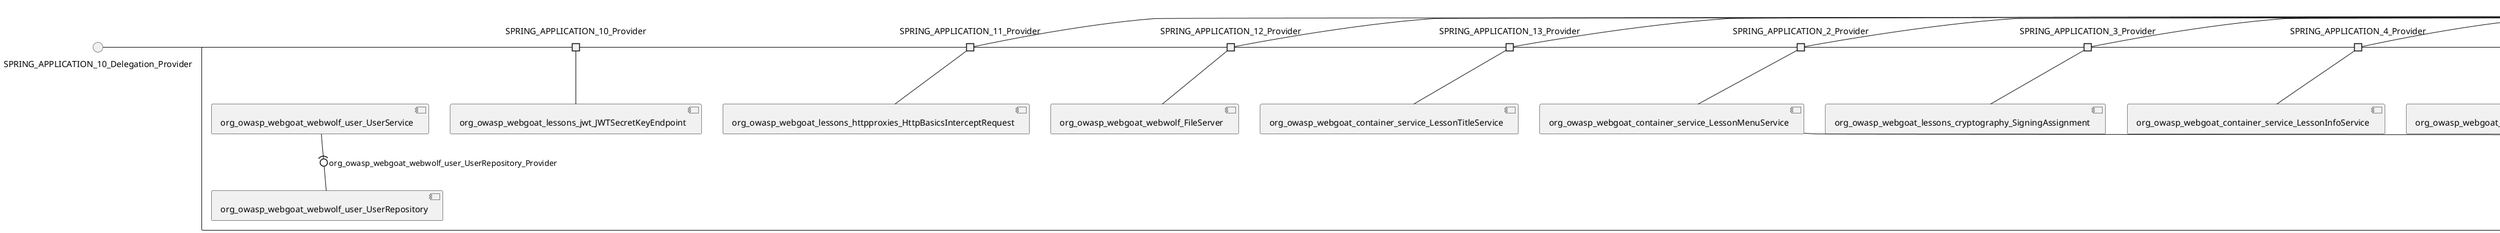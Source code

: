 @startuml
skinparam fixCircleLabelOverlapping true
skinparam componentStyle uml2
() SPRING_APPLICATION_10_Delegation_Provider
() SPRING_APPLICATION_11_Delegation_Provider
() SPRING_APPLICATION_12_Delegation_Provider
() SPRING_APPLICATION_13_Delegation_Provider
() SPRING_APPLICATION_2_Delegation_Provider
() SPRING_APPLICATION_3_Delegation_Provider
() SPRING_APPLICATION_4_Delegation_Provider
() SPRING_APPLICATION_5_Delegation_Provider
() SPRING_APPLICATION_6_Delegation_Provider
() SPRING_APPLICATION_7_Delegation_Provider
() SPRING_APPLICATION_8_Delegation_Provider
() SPRING_APPLICATION_9_Delegation_Provider
() SPRING_APPLICATION_BypassRestrictions_FieldRestrictions_POST_Delegation_Provider
() SPRING_APPLICATION_BypassRestrictions_frontendValidation_POST_Delegation_Provider
() SPRING_APPLICATION_ChromeDevTools_dummy_POST_Delegation_Provider
() SPRING_APPLICATION_CrossSiteScriptingStored_stored_xss_follow_up_POST_Delegation_Provider
() SPRING_APPLICATION_CrossSiteScripting_attack1_POST_Delegation_Provider
() SPRING_APPLICATION_CrossSiteScripting_attack3_POST_Delegation_Provider
() SPRING_APPLICATION_CrossSiteScripting_attack4_POST_Delegation_Provider
() SPRING_APPLICATION_CrossSiteScripting_attack5a_GET_Delegation_Provider
() SPRING_APPLICATION_CrossSiteScripting_attack6a_POST_Delegation_Provider
() SPRING_APPLICATION_CrossSiteScripting_dom_follow_up_POST_Delegation_Provider
() SPRING_APPLICATION_CrossSiteScripting_phone_home_xss_POST_Delegation_Provider
() SPRING_APPLICATION_CrossSiteScripting_quiz_GET_POST_Delegation_Provider
() SPRING_APPLICATION_Delegation_Provider
() SPRING_APPLICATION_GET_10_Delegation_Provider
() SPRING_APPLICATION_GET_11_Delegation_Provider
() SPRING_APPLICATION_GET_2_Delegation_Provider
() SPRING_APPLICATION_GET_3_Delegation_Provider
() SPRING_APPLICATION_GET_4_Delegation_Provider
() SPRING_APPLICATION_GET_5_Delegation_Provider
() SPRING_APPLICATION_GET_6_Delegation_Provider
() SPRING_APPLICATION_GET_7_Delegation_Provider
() SPRING_APPLICATION_GET_8_Delegation_Provider
() SPRING_APPLICATION_GET_9_Delegation_Provider
() SPRING_APPLICATION_GET_Delegation_Provider
() SPRING_APPLICATION_HtmlTampering_task_POST_Delegation_Provider
() SPRING_APPLICATION_HttpBasics_attack1_POST_Delegation_Provider
() SPRING_APPLICATION_HttpBasics_attack2_POST_Delegation_Provider
() SPRING_APPLICATION_IDOR_diff_attributes_POST_Delegation_Provider
() SPRING_APPLICATION_IDOR_login_POST_Delegation_Provider
() SPRING_APPLICATION_IDOR_profile_alt_path_POST_Delegation_Provider
() SPRING_APPLICATION_InsecureDeserialization_task_POST_Delegation_Provider
() SPRING_APPLICATION_InsecureLogin_POST_Delegation_Provider
() SPRING_APPLICATION_JWT_decode_POST_Delegation_Provider
() SPRING_APPLICATION_JWT_jku_POST_Delegation_Provider
() SPRING_APPLICATION_JWT_kid_POST_Delegation_Provider
() SPRING_APPLICATION_JWT_quiz_GET_POST_Delegation_Provider
() SPRING_APPLICATION_JWT_refresh_POST_Delegation_Provider
() SPRING_APPLICATION_JWT_votings_GET_POST_Delegation_Provider
() SPRING_APPLICATION_LogSpoofing_log_bleeding_POST_Delegation_Provider
() SPRING_APPLICATION_LogSpoofing_log_spoofing_POST_Delegation_Provider
() SPRING_APPLICATION_POST_10_Delegation_Provider
() SPRING_APPLICATION_POST_11_Delegation_Provider
() SPRING_APPLICATION_POST_12_Delegation_Provider
() SPRING_APPLICATION_POST_13_Delegation_Provider
() SPRING_APPLICATION_POST_14_Delegation_Provider
() SPRING_APPLICATION_POST_15_Delegation_Provider
() SPRING_APPLICATION_POST_16_Delegation_Provider
() SPRING_APPLICATION_POST_17_Delegation_Provider
() SPRING_APPLICATION_POST_18_Delegation_Provider
() SPRING_APPLICATION_POST_2_Delegation_Provider
() SPRING_APPLICATION_POST_3_Delegation_Provider
() SPRING_APPLICATION_POST_4_Delegation_Provider
() SPRING_APPLICATION_POST_5_Delegation_Provider
() SPRING_APPLICATION_POST_6_Delegation_Provider
() SPRING_APPLICATION_POST_7_Delegation_Provider
() SPRING_APPLICATION_POST_8_Delegation_Provider
() SPRING_APPLICATION_POST_9_Delegation_Provider
() SPRING_APPLICATION_POST_Delegation_Provider
() SPRING_APPLICATION_PUT_Delegation_Provider
() SPRING_APPLICATION_PasswordReset_ForgotPassword_create_password_reset_link_POST_Delegation_Provider
() SPRING_APPLICATION_PasswordReset_SecurityQuestions_POST_Delegation_Provider
() SPRING_APPLICATION_PasswordReset_reset_POST_Delegation_Provider
() SPRING_APPLICATION_PathTraversal_profile_picture_GET_Delegation_Provider
() SPRING_APPLICATION_PathTraversal_profile_picture_fix_GET_Delegation_Provider
() SPRING_APPLICATION_PathTraversal_profile_upload_POST_Delegation_Provider
() SPRING_APPLICATION_PathTraversal_profile_upload_fix_POST_Delegation_Provider
() SPRING_APPLICATION_PathTraversal_profile_upload_remove_user_input_POST_Delegation_Provider
() SPRING_APPLICATION_PathTraversal_random_POST_Delegation_Provider
() SPRING_APPLICATION_PathTraversal_random_picture_GET_Delegation_Provider
() SPRING_APPLICATION_PathTraversal_zip_slip_GET_POST_Delegation_Provider
() SPRING_APPLICATION_SSRF_task1_POST_Delegation_Provider
() SPRING_APPLICATION_SSRF_task2_POST_Delegation_Provider
() SPRING_APPLICATION_SecurePasswords_assignment_POST_Delegation_Provider
() SPRING_APPLICATION_SqlInjectionAdvanced_attack6a_POST_Delegation_Provider
() SPRING_APPLICATION_SqlInjectionAdvanced_attack6b_POST_Delegation_Provider
() SPRING_APPLICATION_SqlInjectionAdvanced_challenge_Login_POST_Delegation_Provider
() SPRING_APPLICATION_SqlInjectionAdvanced_challenge_PUT_Delegation_Provider
() SPRING_APPLICATION_SqlInjectionAdvanced_quiz_GET_POST_Delegation_Provider
() SPRING_APPLICATION_SqlInjectionMitigations_attack10a_POST_Delegation_Provider
() SPRING_APPLICATION_SqlInjectionMitigations_attack10b_POST_Delegation_Provider
() SPRING_APPLICATION_SqlInjectionMitigations_attack12a_POST_Delegation_Provider
() SPRING_APPLICATION_SqlInjectionMitigations_servers_GET_Delegation_Provider
() SPRING_APPLICATION_SqlInjection_assignment5a_POST_Delegation_Provider
() SPRING_APPLICATION_SqlInjection_assignment5b_POST_Delegation_Provider
() SPRING_APPLICATION_SqlInjection_attack10_POST_Delegation_Provider
() SPRING_APPLICATION_SqlInjection_attack2_POST_Delegation_Provider
() SPRING_APPLICATION_SqlInjection_attack3_POST_Delegation_Provider
() SPRING_APPLICATION_SqlInjection_attack4_POST_Delegation_Provider
() SPRING_APPLICATION_SqlInjection_attack5_POST_Delegation_Provider
() SPRING_APPLICATION_SqlInjection_attack8_POST_Delegation_Provider
() SPRING_APPLICATION_SqlInjection_attack9_POST_Delegation_Provider
() SPRING_APPLICATION_SqlOnlyInputValidationOnKeywords_attack_POST_Delegation_Provider
() SPRING_APPLICATION_SqlOnlyInputValidation_attack_POST_Delegation_Provider
() SPRING_APPLICATION_VulnerableComponents_attack1_POST_Delegation_Provider
() SPRING_APPLICATION_WebWolf_GET_Delegation_Provider
() SPRING_APPLICATION_WebWolf_landing_POST_Delegation_Provider
() SPRING_APPLICATION_WebWolf_mail_POST_Delegation_Provider
() SPRING_APPLICATION_challenge_1_POST_Delegation_Provider
() SPRING_APPLICATION_challenge_5_POST_Delegation_Provider
() SPRING_APPLICATION_challenge_7_POST_Delegation_Provider
() SPRING_APPLICATION_challenge_8_GET_Delegation_Provider
() SPRING_APPLICATION_challenge_logo_Delegation_Provider
() SPRING_APPLICATION_cia_quiz_GET_POST_Delegation_Provider
() SPRING_APPLICATION_clientSideFiltering_attack1_POST_Delegation_Provider
() SPRING_APPLICATION_clientSideFiltering_challenge_store_coupons_GET_Delegation_Provider
() SPRING_APPLICATION_clientSideFiltering_getItForFree_POST_Delegation_Provider
() SPRING_APPLICATION_clientSideFiltering_salaries_GET_Delegation_Provider
() SPRING_APPLICATION_crypto_encoding_xor_POST_Delegation_Provider
() SPRING_APPLICATION_crypto_secure_defaults_POST_Delegation_Provider
() SPRING_APPLICATION_jwt_GET_Delegation_Provider
() SPRING_APPLICATION_landing_Delegation_Provider
() SPRING_APPLICATION_lesson_template_GET_POST_Delegation_Provider
() SPRING_APPLICATION_login_oauth_mvc_GET_Delegation_Provider
() SPRING_APPLICATION_mail_DELETE_GET_POST_Delegation_Provider
() SPRING_APPLICATION_register_mvc_POST_Delegation_Provider
() SPRING_APPLICATION_registration_GET_Delegation_Provider
() SPRING_APPLICATION_requests_GET_Delegation_Provider
() SPRING_APPLICATION_scoreboard_data_GET_Delegation_Provider
() SPRING_APPLICATION_server_directory_GET_Delegation_Provider
() SPRING_APPLICATION_service_lessonoverview_mvc_Delegation_Provider
() SPRING_APPLICATION_xxe_comments_GET_Delegation_Provider
rectangle System {
[org_owasp_webgoat_container_HammerHead] [[webgoat-webgoat.repository#_oYPrEtteEe6f5vvgK_Ig3Q]]
[org_owasp_webgoat_container_WebWolfRedirect] [[webgoat-webgoat.repository#_oYPrEtteEe6f5vvgK_Ig3Q]]
[org_owasp_webgoat_container_controller_StartLesson] [[webgoat-webgoat.repository#_oYPrEtteEe6f5vvgK_Ig3Q]]
[org_owasp_webgoat_container_controller_Welcome] [[webgoat-webgoat.repository#_oYPrEtteEe6f5vvgK_Ig3Q]]
[org_owasp_webgoat_container_i18n_PluginMessages_Provider] [[webgoat-webgoat.repository#_oYPrEtteEe6f5vvgK_Ig3Q]]
[org_owasp_webgoat_container_service_EnvironmentService] [[webgoat-webgoat.repository#_oYPrEtteEe6f5vvgK_Ig3Q]]
[org_owasp_webgoat_container_service_HintService] [[webgoat-webgoat.repository#_oYPrEtteEe6f5vvgK_Ig3Q]]
[org_owasp_webgoat_container_service_LabelDebugService] [[webgoat-webgoat.repository#_oYPrEtteEe6f5vvgK_Ig3Q]]
[org_owasp_webgoat_container_service_LabelService] [[webgoat-webgoat.repository#_oYPrEtteEe6f5vvgK_Ig3Q]]
[org_owasp_webgoat_container_service_LessonInfoService] [[webgoat-webgoat.repository#_oYPrEtteEe6f5vvgK_Ig3Q]]
[org_owasp_webgoat_container_service_LessonMenuService] [[webgoat-webgoat.repository#_oYPrEtteEe6f5vvgK_Ig3Q]]
[org_owasp_webgoat_container_service_LessonProgressService] [[webgoat-webgoat.repository#_oYPrEtteEe6f5vvgK_Ig3Q]]
[org_owasp_webgoat_container_service_LessonTitleService] [[webgoat-webgoat.repository#_oYPrEtteEe6f5vvgK_Ig3Q]]
[org_owasp_webgoat_container_service_ReportCardService] [[webgoat-webgoat.repository#_oYPrEtteEe6f5vvgK_Ig3Q]]
[org_owasp_webgoat_container_service_RestartLessonService] [[webgoat-webgoat.repository#_oYPrEtteEe6f5vvgK_Ig3Q]]
[org_owasp_webgoat_container_service_SessionService] [[webgoat-webgoat.repository#_oYPrEtteEe6f5vvgK_Ig3Q]]
[org_owasp_webgoat_container_session_UserSessionData_Provider] [[webgoat-webgoat.repository#_oYPrEtteEe6f5vvgK_Ig3Q]]
[org_owasp_webgoat_container_session_WebSession_Provider] [[webgoat-webgoat.repository#_oYPrEtteEe6f5vvgK_Ig3Q]]
[org_owasp_webgoat_container_users_RegistrationController] [[webgoat-webgoat.repository#_oYPrEtteEe6f5vvgK_Ig3Q]]
[org_owasp_webgoat_container_users_Scoreboard] [[webgoat-webgoat.repository#_oYPrEtteEe6f5vvgK_Ig3Q]]
[org_owasp_webgoat_container_users_UserRepository] [[webgoat-webgoat.repository#_oYPrEtteEe6f5vvgK_Ig3Q]]
[org_owasp_webgoat_container_users_UserService] [[webgoat-webgoat.repository#_oYPrEtteEe6f5vvgK_Ig3Q]]
[org_owasp_webgoat_container_users_UserTrackerRepository] [[webgoat-webgoat.repository#_oYPrEtteEe6f5vvgK_Ig3Q]]
[org_owasp_webgoat_lessons_authbypass_VerifyAccount] [[webgoat-webgoat.repository#_oYPrEtteEe6f5vvgK_Ig3Q]]
[org_owasp_webgoat_lessons_bypassrestrictions_BypassRestrictionsFieldRestrictions] [[webgoat-webgoat.repository#_oYPrEtteEe6f5vvgK_Ig3Q]]
[org_owasp_webgoat_lessons_bypassrestrictions_BypassRestrictionsFrontendValidation] [[webgoat-webgoat.repository#_oYPrEtteEe6f5vvgK_Ig3Q]]
[org_owasp_webgoat_lessons_challenges_FlagController] [[webgoat-webgoat.repository#_oYPrEtteEe6f5vvgK_Ig3Q]]
[org_owasp_webgoat_lessons_challenges_challenge1_Assignment1] [[webgoat-webgoat.repository#_oYPrEtteEe6f5vvgK_Ig3Q]]
[org_owasp_webgoat_lessons_challenges_challenge1_ImageServlet] [[webgoat-webgoat.repository#_oYPrEtteEe6f5vvgK_Ig3Q]]
[org_owasp_webgoat_lessons_challenges_challenge5_Assignment5] [[webgoat-webgoat.repository#_oYPrEtteEe6f5vvgK_Ig3Q]]
[org_owasp_webgoat_lessons_challenges_challenge7_Assignment7] [[webgoat-webgoat.repository#_oYPrEtteEe6f5vvgK_Ig3Q]]
[org_owasp_webgoat_lessons_challenges_challenge8_Assignment8] [[webgoat-webgoat.repository#_oYPrEtteEe6f5vvgK_Ig3Q]]
[org_owasp_webgoat_lessons_chromedevtools_NetworkDummy] [[webgoat-webgoat.repository#_oYPrEtteEe6f5vvgK_Ig3Q]]
[org_owasp_webgoat_lessons_chromedevtools_NetworkLesson] [[webgoat-webgoat.repository#_oYPrEtteEe6f5vvgK_Ig3Q]]
[org_owasp_webgoat_lessons_cia_CIAQuiz] [[webgoat-webgoat.repository#_oYPrEtteEe6f5vvgK_Ig3Q]]
[org_owasp_webgoat_lessons_clientsidefiltering_ClientSideFilteringAssignment] [[webgoat-webgoat.repository#_oYPrEtteEe6f5vvgK_Ig3Q]]
[org_owasp_webgoat_lessons_clientsidefiltering_ClientSideFilteringFreeAssignment] [[webgoat-webgoat.repository#_oYPrEtteEe6f5vvgK_Ig3Q]]
[org_owasp_webgoat_lessons_clientsidefiltering_Salaries] [[webgoat-webgoat.repository#_oYPrEtteEe6f5vvgK_Ig3Q]]
[org_owasp_webgoat_lessons_clientsidefiltering_ShopEndpoint] [[webgoat-webgoat.repository#_oYPrEtteEe6f5vvgK_Ig3Q]]
[org_owasp_webgoat_lessons_cryptography_EncodingAssignment] [[webgoat-webgoat.repository#_oYPrEtteEe6f5vvgK_Ig3Q]]
[org_owasp_webgoat_lessons_cryptography_HashingAssignment] [[webgoat-webgoat.repository#_oYPrEtteEe6f5vvgK_Ig3Q]]
[org_owasp_webgoat_lessons_cryptography_SecureDefaultsAssignment] [[webgoat-webgoat.repository#_oYPrEtteEe6f5vvgK_Ig3Q]]
[org_owasp_webgoat_lessons_cryptography_SigningAssignment] [[webgoat-webgoat.repository#_oYPrEtteEe6f5vvgK_Ig3Q]]
[org_owasp_webgoat_lessons_cryptography_XOREncodingAssignment] [[webgoat-webgoat.repository#_oYPrEtteEe6f5vvgK_Ig3Q]]
[org_owasp_webgoat_lessons_csrf_CSRFConfirmFlag1] [[webgoat-webgoat.repository#_oYPrEtteEe6f5vvgK_Ig3Q]]
[org_owasp_webgoat_lessons_csrf_CSRFFeedback] [[webgoat-webgoat.repository#_oYPrEtteEe6f5vvgK_Ig3Q]]
[org_owasp_webgoat_lessons_csrf_CSRFGetFlag] [[webgoat-webgoat.repository#_oYPrEtteEe6f5vvgK_Ig3Q]]
[org_owasp_webgoat_lessons_csrf_CSRFLogin] [[webgoat-webgoat.repository#_oYPrEtteEe6f5vvgK_Ig3Q]]
[org_owasp_webgoat_lessons_csrf_ForgedReviews] [[webgoat-webgoat.repository#_oYPrEtteEe6f5vvgK_Ig3Q]]
[org_owasp_webgoat_lessons_csrf_ObjectMapper_Provider] [[webgoat-webgoat.repository#_oYPrEtteEe6f5vvgK_Ig3Q]]
[org_owasp_webgoat_lessons_deserialization_InsecureDeserializationTask] [[webgoat-webgoat.repository#_oYPrEtteEe6f5vvgK_Ig3Q]]
[org_owasp_webgoat_lessons_hijacksession_HijackSessionAssignment] [[webgoat-webgoat.repository#_oYPrEtteEe6f5vvgK_Ig3Q]]
[org_owasp_webgoat_lessons_hijacksession_cas_HijackSessionAuthenticationProvider] [[webgoat-webgoat.repository#_oYPrEtteEe6f5vvgK_Ig3Q]]
[org_owasp_webgoat_lessons_htmltampering_HtmlTamperingTask] [[webgoat-webgoat.repository#_oYPrEtteEe6f5vvgK_Ig3Q]]
[org_owasp_webgoat_lessons_httpbasics_HttpBasicsLesson] [[webgoat-webgoat.repository#_oYPrEtteEe6f5vvgK_Ig3Q]]
[org_owasp_webgoat_lessons_httpbasics_HttpBasicsQuiz] [[webgoat-webgoat.repository#_oYPrEtteEe6f5vvgK_Ig3Q]]
[org_owasp_webgoat_lessons_httpproxies_HttpBasicsInterceptRequest] [[webgoat-webgoat.repository#_oYPrEtteEe6f5vvgK_Ig3Q]]
[org_owasp_webgoat_lessons_idor_IDORDiffAttributes] [[webgoat-webgoat.repository#_oYPrEtteEe6f5vvgK_Ig3Q]]
[org_owasp_webgoat_lessons_idor_IDOREditOtherProfile] [[webgoat-webgoat.repository#_oYPrEtteEe6f5vvgK_Ig3Q]]
[org_owasp_webgoat_lessons_idor_IDORLogin] [[webgoat-webgoat.repository#_oYPrEtteEe6f5vvgK_Ig3Q]]
[org_owasp_webgoat_lessons_idor_IDORViewOtherProfile] [[webgoat-webgoat.repository#_oYPrEtteEe6f5vvgK_Ig3Q]]
[org_owasp_webgoat_lessons_idor_IDORViewOwnProfile] [[webgoat-webgoat.repository#_oYPrEtteEe6f5vvgK_Ig3Q]]
[org_owasp_webgoat_lessons_idor_IDORViewOwnProfileAltUrl] [[webgoat-webgoat.repository#_oYPrEtteEe6f5vvgK_Ig3Q]]
[org_owasp_webgoat_lessons_insecurelogin_InsecureLoginTask] [[webgoat-webgoat.repository#_oYPrEtteEe6f5vvgK_Ig3Q]]
[org_owasp_webgoat_lessons_jwt_JWTDecodeEndpoint] [[webgoat-webgoat.repository#_oYPrEtteEe6f5vvgK_Ig3Q]]
[org_owasp_webgoat_lessons_jwt_JWTQuiz] [[webgoat-webgoat.repository#_oYPrEtteEe6f5vvgK_Ig3Q]]
[org_owasp_webgoat_lessons_jwt_JWTRefreshEndpoint] [[webgoat-webgoat.repository#_oYPrEtteEe6f5vvgK_Ig3Q]]
[org_owasp_webgoat_lessons_jwt_JWTSecretKeyEndpoint] [[webgoat-webgoat.repository#_oYPrEtteEe6f5vvgK_Ig3Q]]
[org_owasp_webgoat_lessons_jwt_JWTVotesEndpoint] [[webgoat-webgoat.repository#_oYPrEtteEe6f5vvgK_Ig3Q]]
[org_owasp_webgoat_lessons_jwt_claimmisuse_JWTHeaderJKUEndpoint] [[webgoat-webgoat.repository#_oYPrEtteEe6f5vvgK_Ig3Q]]
[org_owasp_webgoat_lessons_jwt_claimmisuse_JWTHeaderKIDEndpoint] [[webgoat-webgoat.repository#_oYPrEtteEe6f5vvgK_Ig3Q]]
[org_owasp_webgoat_lessons_lessontemplate_SampleAttack] [[webgoat-webgoat.repository#_oYPrEtteEe6f5vvgK_Ig3Q]]
[org_owasp_webgoat_lessons_logging_LogBleedingTask] [[webgoat-webgoat.repository#_oYPrEtteEe6f5vvgK_Ig3Q]]
[org_owasp_webgoat_lessons_logging_LogSpoofingTask] [[webgoat-webgoat.repository#_oYPrEtteEe6f5vvgK_Ig3Q]]
[org_owasp_webgoat_lessons_missingac_MissingFunctionACHiddenMenus] [[webgoat-webgoat.repository#_oYPrEtteEe6f5vvgK_Ig3Q]]
[org_owasp_webgoat_lessons_missingac_MissingFunctionACUsers] [[webgoat-webgoat.repository#_oYPrEtteEe6f5vvgK_Ig3Q]]
[org_owasp_webgoat_lessons_missingac_MissingFunctionACYourHash] [[webgoat-webgoat.repository#_oYPrEtteEe6f5vvgK_Ig3Q]]
[org_owasp_webgoat_lessons_missingac_MissingFunctionACYourHashAdmin] [[webgoat-webgoat.repository#_oYPrEtteEe6f5vvgK_Ig3Q]]
[org_owasp_webgoat_lessons_passwordreset_QuestionsAssignment] [[webgoat-webgoat.repository#_oYPrEtteEe6f5vvgK_Ig3Q]]
[org_owasp_webgoat_lessons_passwordreset_ResetLinkAssignment] [[webgoat-webgoat.repository#_oYPrEtteEe6f5vvgK_Ig3Q]]
[org_owasp_webgoat_lessons_passwordreset_ResetLinkAssignmentForgotPassword] [[webgoat-webgoat.repository#_oYPrEtteEe6f5vvgK_Ig3Q]]
[org_owasp_webgoat_lessons_passwordreset_SecurityQuestionAssignment] [[webgoat-webgoat.repository#_oYPrEtteEe6f5vvgK_Ig3Q]]
[org_owasp_webgoat_lessons_passwordreset_SimpleMailAssignment] [[webgoat-webgoat.repository#_oYPrEtteEe6f5vvgK_Ig3Q]]
[org_owasp_webgoat_lessons_passwordreset_TriedQuestions] [[webgoat-webgoat.repository#_oYPrEtteEe6f5vvgK_Ig3Q]]
[org_owasp_webgoat_lessons_pathtraversal_ProfileUpload] [[webgoat-webgoat.repository#_oYPrEtteEe6f5vvgK_Ig3Q]]
[org_owasp_webgoat_lessons_pathtraversal_ProfileUploadFix] [[webgoat-webgoat.repository#_oYPrEtteEe6f5vvgK_Ig3Q]]
[org_owasp_webgoat_lessons_pathtraversal_ProfileUploadRemoveUserInput] [[webgoat-webgoat.repository#_oYPrEtteEe6f5vvgK_Ig3Q]]
[org_owasp_webgoat_lessons_pathtraversal_ProfileUploadRetrieval] [[webgoat-webgoat.repository#_oYPrEtteEe6f5vvgK_Ig3Q]]
[org_owasp_webgoat_lessons_pathtraversal_ProfileZipSlip] [[webgoat-webgoat.repository#_oYPrEtteEe6f5vvgK_Ig3Q]]
[org_owasp_webgoat_lessons_securepasswords_SecurePasswordsAssignment] [[webgoat-webgoat.repository#_oYPrEtteEe6f5vvgK_Ig3Q]]
[org_owasp_webgoat_lessons_spoofcookie_SpoofCookieAssignment] [[webgoat-webgoat.repository#_oYPrEtteEe6f5vvgK_Ig3Q]]
[org_owasp_webgoat_lessons_sqlinjection_advanced_SqlInjectionChallenge] [[webgoat-webgoat.repository#_oYPrEtteEe6f5vvgK_Ig3Q]]
[org_owasp_webgoat_lessons_sqlinjection_advanced_SqlInjectionChallengeLogin] [[webgoat-webgoat.repository#_oYPrEtteEe6f5vvgK_Ig3Q]]
[org_owasp_webgoat_lessons_sqlinjection_advanced_SqlInjectionLesson6a] [[webgoat-webgoat.repository#_oYPrEtteEe6f5vvgK_Ig3Q]]
[org_owasp_webgoat_lessons_sqlinjection_advanced_SqlInjectionLesson6b] [[webgoat-webgoat.repository#_oYPrEtteEe6f5vvgK_Ig3Q]]
[org_owasp_webgoat_lessons_sqlinjection_advanced_SqlInjectionQuiz] [[webgoat-webgoat.repository#_oYPrEtteEe6f5vvgK_Ig3Q]]
[org_owasp_webgoat_lessons_sqlinjection_introduction_SqlInjectionLesson10] [[webgoat-webgoat.repository#_oYPrEtteEe6f5vvgK_Ig3Q]]
[org_owasp_webgoat_lessons_sqlinjection_introduction_SqlInjectionLesson2] [[webgoat-webgoat.repository#_oYPrEtteEe6f5vvgK_Ig3Q]]
[org_owasp_webgoat_lessons_sqlinjection_introduction_SqlInjectionLesson3] [[webgoat-webgoat.repository#_oYPrEtteEe6f5vvgK_Ig3Q]]
[org_owasp_webgoat_lessons_sqlinjection_introduction_SqlInjectionLesson4] [[webgoat-webgoat.repository#_oYPrEtteEe6f5vvgK_Ig3Q]]
[org_owasp_webgoat_lessons_sqlinjection_introduction_SqlInjectionLesson5] [[webgoat-webgoat.repository#_oYPrEtteEe6f5vvgK_Ig3Q]]
[org_owasp_webgoat_lessons_sqlinjection_introduction_SqlInjectionLesson5a] [[webgoat-webgoat.repository#_oYPrEtteEe6f5vvgK_Ig3Q]]
[org_owasp_webgoat_lessons_sqlinjection_introduction_SqlInjectionLesson5b] [[webgoat-webgoat.repository#_oYPrEtteEe6f5vvgK_Ig3Q]]
[org_owasp_webgoat_lessons_sqlinjection_introduction_SqlInjectionLesson8] [[webgoat-webgoat.repository#_oYPrEtteEe6f5vvgK_Ig3Q]]
[org_owasp_webgoat_lessons_sqlinjection_introduction_SqlInjectionLesson9] [[webgoat-webgoat.repository#_oYPrEtteEe6f5vvgK_Ig3Q]]
[org_owasp_webgoat_lessons_sqlinjection_mitigation_Servers] [[webgoat-webgoat.repository#_oYPrEtteEe6f5vvgK_Ig3Q]]
[org_owasp_webgoat_lessons_sqlinjection_mitigation_SqlInjectionLesson10a] [[webgoat-webgoat.repository#_oYPrEtteEe6f5vvgK_Ig3Q]]
[org_owasp_webgoat_lessons_sqlinjection_mitigation_SqlInjectionLesson10b] [[webgoat-webgoat.repository#_oYPrEtteEe6f5vvgK_Ig3Q]]
[org_owasp_webgoat_lessons_sqlinjection_mitigation_SqlInjectionLesson13] [[webgoat-webgoat.repository#_oYPrEtteEe6f5vvgK_Ig3Q]]
[org_owasp_webgoat_lessons_sqlinjection_mitigation_SqlOnlyInputValidation] [[webgoat-webgoat.repository#_oYPrEtteEe6f5vvgK_Ig3Q]]
[org_owasp_webgoat_lessons_sqlinjection_mitigation_SqlOnlyInputValidationOnKeywords] [[webgoat-webgoat.repository#_oYPrEtteEe6f5vvgK_Ig3Q]]
[org_owasp_webgoat_lessons_ssrf_SSRFTask1] [[webgoat-webgoat.repository#_oYPrEtteEe6f5vvgK_Ig3Q]]
[org_owasp_webgoat_lessons_ssrf_SSRFTask2] [[webgoat-webgoat.repository#_oYPrEtteEe6f5vvgK_Ig3Q]]
[org_owasp_webgoat_lessons_vulnerablecomponents_VulnerableComponentsLesson] [[webgoat-webgoat.repository#_oYPrEtteEe6f5vvgK_Ig3Q]]
[org_owasp_webgoat_lessons_webwolfintroduction_LandingAssignment] [[webgoat-webgoat.repository#_oYPrEtteEe6f5vvgK_Ig3Q]]
[org_owasp_webgoat_lessons_webwolfintroduction_MailAssignment] [[webgoat-webgoat.repository#_oYPrEtteEe6f5vvgK_Ig3Q]]
[org_owasp_webgoat_lessons_xss_CrossSiteScriptingLesson1] [[webgoat-webgoat.repository#_oYPrEtteEe6f5vvgK_Ig3Q]]
[org_owasp_webgoat_lessons_xss_CrossSiteScriptingLesson3] [[webgoat-webgoat.repository#_oYPrEtteEe6f5vvgK_Ig3Q]]
[org_owasp_webgoat_lessons_xss_CrossSiteScriptingLesson4] [[webgoat-webgoat.repository#_oYPrEtteEe6f5vvgK_Ig3Q]]
[org_owasp_webgoat_lessons_xss_CrossSiteScriptingLesson5a] [[webgoat-webgoat.repository#_oYPrEtteEe6f5vvgK_Ig3Q]]
[org_owasp_webgoat_lessons_xss_CrossSiteScriptingLesson6a] [[webgoat-webgoat.repository#_oYPrEtteEe6f5vvgK_Ig3Q]]
[org_owasp_webgoat_lessons_xss_CrossSiteScriptingQuiz] [[webgoat-webgoat.repository#_oYPrEtteEe6f5vvgK_Ig3Q]]
[org_owasp_webgoat_lessons_xss_DOMCrossSiteScripting] [[webgoat-webgoat.repository#_oYPrEtteEe6f5vvgK_Ig3Q]]
[org_owasp_webgoat_lessons_xss_DOMCrossSiteScriptingVerifier] [[webgoat-webgoat.repository#_oYPrEtteEe6f5vvgK_Ig3Q]]
[org_owasp_webgoat_lessons_xss_stored_StoredCrossSiteScriptingVerifier] [[webgoat-webgoat.repository#_oYPrEtteEe6f5vvgK_Ig3Q]]
[org_owasp_webgoat_lessons_xss_stored_StoredXssComments] [[webgoat-webgoat.repository#_oYPrEtteEe6f5vvgK_Ig3Q]]
[org_owasp_webgoat_lessons_xxe_BlindSendFileAssignment] [[webgoat-webgoat.repository#_oYPrEtteEe6f5vvgK_Ig3Q]]
[org_owasp_webgoat_lessons_xxe_CommentsCache] [[webgoat-webgoat.repository#_oYPrEtteEe6f5vvgK_Ig3Q]]
[org_owasp_webgoat_lessons_xxe_CommentsEndpoint] [[webgoat-webgoat.repository#_oYPrEtteEe6f5vvgK_Ig3Q]]
[org_owasp_webgoat_lessons_xxe_ContentTypeAssignment] [[webgoat-webgoat.repository#_oYPrEtteEe6f5vvgK_Ig3Q]]
[org_owasp_webgoat_lessons_xxe_SimpleXXE] [[webgoat-webgoat.repository#_oYPrEtteEe6f5vvgK_Ig3Q]]
[org_owasp_webgoat_webwolf_FileServer] [[webgoat-webgoat.repository#_oYPrEtteEe6f5vvgK_Ig3Q]]
[org_owasp_webgoat_webwolf_jwt_JWTController] [[webgoat-webgoat.repository#_oYPrEtteEe6f5vvgK_Ig3Q]]
[org_owasp_webgoat_webwolf_mailbox_MailboxController] [[webgoat-webgoat.repository#_oYPrEtteEe6f5vvgK_Ig3Q]]
[org_owasp_webgoat_webwolf_mailbox_MailboxRepository] [[webgoat-webgoat.repository#_oYPrEtteEe6f5vvgK_Ig3Q]]
[org_owasp_webgoat_webwolf_requests_LandingPage] [[webgoat-webgoat.repository#_oYPrEtteEe6f5vvgK_Ig3Q]]
[org_owasp_webgoat_webwolf_requests_Requests] [[webgoat-webgoat.repository#_oYPrEtteEe6f5vvgK_Ig3Q]]
[org_owasp_webgoat_webwolf_user_UserRepository] [[webgoat-webgoat.repository#_oYPrEtteEe6f5vvgK_Ig3Q]]
[org_owasp_webgoat_webwolf_user_UserService] [[webgoat-webgoat.repository#_oYPrEtteEe6f5vvgK_Ig3Q]]
port SPRING_APPLICATION_10_Provider
SPRING_APPLICATION_10_Delegation_Provider - SPRING_APPLICATION_10_Provider
SPRING_APPLICATION_10_Provider - [org_owasp_webgoat_lessons_jwt_JWTSecretKeyEndpoint]
port SPRING_APPLICATION_11_Provider
SPRING_APPLICATION_11_Delegation_Provider - SPRING_APPLICATION_11_Provider
SPRING_APPLICATION_11_Provider - [org_owasp_webgoat_lessons_httpproxies_HttpBasicsInterceptRequest]
port SPRING_APPLICATION_12_Provider
SPRING_APPLICATION_12_Delegation_Provider - SPRING_APPLICATION_12_Provider
SPRING_APPLICATION_12_Provider - [org_owasp_webgoat_webwolf_FileServer]
port SPRING_APPLICATION_13_Provider
SPRING_APPLICATION_13_Delegation_Provider - SPRING_APPLICATION_13_Provider
SPRING_APPLICATION_13_Provider - [org_owasp_webgoat_container_service_LessonTitleService]
port SPRING_APPLICATION_2_Provider
SPRING_APPLICATION_2_Delegation_Provider - SPRING_APPLICATION_2_Provider
SPRING_APPLICATION_2_Provider - [org_owasp_webgoat_container_service_LessonMenuService]
port SPRING_APPLICATION_3_Provider
SPRING_APPLICATION_3_Delegation_Provider - SPRING_APPLICATION_3_Provider
SPRING_APPLICATION_3_Provider - [org_owasp_webgoat_lessons_cryptography_SigningAssignment]
port SPRING_APPLICATION_4_Provider
SPRING_APPLICATION_4_Delegation_Provider - SPRING_APPLICATION_4_Provider
SPRING_APPLICATION_4_Provider - [org_owasp_webgoat_container_service_LessonInfoService]
port SPRING_APPLICATION_5_Provider
SPRING_APPLICATION_5_Delegation_Provider - SPRING_APPLICATION_5_Provider
SPRING_APPLICATION_5_Provider - [org_owasp_webgoat_container_controller_StartLesson]
port SPRING_APPLICATION_6_Provider
SPRING_APPLICATION_6_Delegation_Provider - SPRING_APPLICATION_6_Provider
SPRING_APPLICATION_6_Provider - [org_owasp_webgoat_container_HammerHead]
port SPRING_APPLICATION_7_Provider
SPRING_APPLICATION_7_Delegation_Provider - SPRING_APPLICATION_7_Provider
SPRING_APPLICATION_7_Provider - [org_owasp_webgoat_container_service_SessionService]
port SPRING_APPLICATION_8_Provider
SPRING_APPLICATION_8_Delegation_Provider - SPRING_APPLICATION_8_Provider
SPRING_APPLICATION_8_Provider - [org_owasp_webgoat_container_service_RestartLessonService]
port SPRING_APPLICATION_9_Provider
SPRING_APPLICATION_9_Delegation_Provider - SPRING_APPLICATION_9_Provider
SPRING_APPLICATION_9_Provider - [org_owasp_webgoat_lessons_cryptography_HashingAssignment]
port SPRING_APPLICATION_BypassRestrictions_FieldRestrictions_POST_Provider
SPRING_APPLICATION_BypassRestrictions_FieldRestrictions_POST_Delegation_Provider - SPRING_APPLICATION_BypassRestrictions_FieldRestrictions_POST_Provider
SPRING_APPLICATION_BypassRestrictions_FieldRestrictions_POST_Provider - [org_owasp_webgoat_lessons_bypassrestrictions_BypassRestrictionsFieldRestrictions]
port SPRING_APPLICATION_BypassRestrictions_frontendValidation_POST_Provider
SPRING_APPLICATION_BypassRestrictions_frontendValidation_POST_Delegation_Provider - SPRING_APPLICATION_BypassRestrictions_frontendValidation_POST_Provider
SPRING_APPLICATION_BypassRestrictions_frontendValidation_POST_Provider - [org_owasp_webgoat_lessons_bypassrestrictions_BypassRestrictionsFrontendValidation]
port SPRING_APPLICATION_ChromeDevTools_dummy_POST_Provider
SPRING_APPLICATION_ChromeDevTools_dummy_POST_Delegation_Provider - SPRING_APPLICATION_ChromeDevTools_dummy_POST_Provider
SPRING_APPLICATION_ChromeDevTools_dummy_POST_Provider - [org_owasp_webgoat_lessons_chromedevtools_NetworkDummy]
port SPRING_APPLICATION_CrossSiteScriptingStored_stored_xss_follow_up_POST_Provider
SPRING_APPLICATION_CrossSiteScriptingStored_stored_xss_follow_up_POST_Delegation_Provider - SPRING_APPLICATION_CrossSiteScriptingStored_stored_xss_follow_up_POST_Provider
SPRING_APPLICATION_CrossSiteScriptingStored_stored_xss_follow_up_POST_Provider - [org_owasp_webgoat_lessons_xss_stored_StoredCrossSiteScriptingVerifier]
port SPRING_APPLICATION_CrossSiteScripting_attack1_POST_Provider
SPRING_APPLICATION_CrossSiteScripting_attack1_POST_Delegation_Provider - SPRING_APPLICATION_CrossSiteScripting_attack1_POST_Provider
SPRING_APPLICATION_CrossSiteScripting_attack1_POST_Provider - [org_owasp_webgoat_lessons_xss_CrossSiteScriptingLesson1]
port SPRING_APPLICATION_CrossSiteScripting_attack3_POST_Provider
SPRING_APPLICATION_CrossSiteScripting_attack3_POST_Delegation_Provider - SPRING_APPLICATION_CrossSiteScripting_attack3_POST_Provider
SPRING_APPLICATION_CrossSiteScripting_attack3_POST_Provider - [org_owasp_webgoat_lessons_xss_CrossSiteScriptingLesson3]
port SPRING_APPLICATION_CrossSiteScripting_attack4_POST_Provider
SPRING_APPLICATION_CrossSiteScripting_attack4_POST_Delegation_Provider - SPRING_APPLICATION_CrossSiteScripting_attack4_POST_Provider
SPRING_APPLICATION_CrossSiteScripting_attack4_POST_Provider - [org_owasp_webgoat_lessons_xss_CrossSiteScriptingLesson4]
port SPRING_APPLICATION_CrossSiteScripting_attack5a_GET_Provider
SPRING_APPLICATION_CrossSiteScripting_attack5a_GET_Delegation_Provider - SPRING_APPLICATION_CrossSiteScripting_attack5a_GET_Provider
SPRING_APPLICATION_CrossSiteScripting_attack5a_GET_Provider - [org_owasp_webgoat_lessons_xss_CrossSiteScriptingLesson5a]
port SPRING_APPLICATION_CrossSiteScripting_attack6a_POST_Provider
SPRING_APPLICATION_CrossSiteScripting_attack6a_POST_Delegation_Provider - SPRING_APPLICATION_CrossSiteScripting_attack6a_POST_Provider
SPRING_APPLICATION_CrossSiteScripting_attack6a_POST_Provider - [org_owasp_webgoat_lessons_xss_CrossSiteScriptingLesson6a]
port SPRING_APPLICATION_CrossSiteScripting_dom_follow_up_POST_Provider
SPRING_APPLICATION_CrossSiteScripting_dom_follow_up_POST_Delegation_Provider - SPRING_APPLICATION_CrossSiteScripting_dom_follow_up_POST_Provider
SPRING_APPLICATION_CrossSiteScripting_dom_follow_up_POST_Provider - [org_owasp_webgoat_lessons_xss_DOMCrossSiteScriptingVerifier]
port SPRING_APPLICATION_CrossSiteScripting_phone_home_xss_POST_Provider
SPRING_APPLICATION_CrossSiteScripting_phone_home_xss_POST_Delegation_Provider - SPRING_APPLICATION_CrossSiteScripting_phone_home_xss_POST_Provider
SPRING_APPLICATION_CrossSiteScripting_phone_home_xss_POST_Provider - [org_owasp_webgoat_lessons_xss_DOMCrossSiteScripting]
port SPRING_APPLICATION_CrossSiteScripting_quiz_GET_POST_Provider
SPRING_APPLICATION_CrossSiteScripting_quiz_GET_POST_Delegation_Provider - SPRING_APPLICATION_CrossSiteScripting_quiz_GET_POST_Provider
SPRING_APPLICATION_CrossSiteScripting_quiz_GET_POST_Provider - [org_owasp_webgoat_lessons_xss_CrossSiteScriptingQuiz]
port SPRING_APPLICATION_Provider
SPRING_APPLICATION_Delegation_Provider - SPRING_APPLICATION_Provider
SPRING_APPLICATION_Provider - [org_owasp_webgoat_container_service_LabelDebugService]
port SPRING_APPLICATION_GET_10_Provider
SPRING_APPLICATION_GET_10_Delegation_Provider - SPRING_APPLICATION_GET_10_Provider
SPRING_APPLICATION_GET_10_Provider - [org_owasp_webgoat_container_controller_Welcome]
port SPRING_APPLICATION_GET_11_Provider
SPRING_APPLICATION_GET_11_Delegation_Provider - SPRING_APPLICATION_GET_11_Provider
SPRING_APPLICATION_GET_11_Provider - [org_owasp_webgoat_container_service_LabelService]
port SPRING_APPLICATION_GET_2_Provider
SPRING_APPLICATION_GET_2_Delegation_Provider - SPRING_APPLICATION_GET_2_Provider
SPRING_APPLICATION_GET_2_Provider - [org_owasp_webgoat_lessons_xss_stored_StoredXssComments]
port SPRING_APPLICATION_GET_3_Provider
SPRING_APPLICATION_GET_3_Delegation_Provider - SPRING_APPLICATION_GET_3_Provider
SPRING_APPLICATION_GET_3_Provider - [org_owasp_webgoat_lessons_missingac_MissingFunctionACUsers]
port SPRING_APPLICATION_GET_4_Provider
SPRING_APPLICATION_GET_4_Delegation_Provider - SPRING_APPLICATION_GET_4_Provider
SPRING_APPLICATION_GET_4_Provider - [org_owasp_webgoat_container_service_HintService]
port SPRING_APPLICATION_GET_5_Provider
SPRING_APPLICATION_GET_5_Delegation_Provider - SPRING_APPLICATION_GET_5_Provider
SPRING_APPLICATION_GET_5_Provider - [org_owasp_webgoat_lessons_idor_IDORViewOtherProfile]
port SPRING_APPLICATION_GET_6_Provider
SPRING_APPLICATION_GET_6_Delegation_Provider - SPRING_APPLICATION_GET_6_Provider
SPRING_APPLICATION_GET_6_Provider - [org_owasp_webgoat_lessons_spoofcookie_SpoofCookieAssignment]
port SPRING_APPLICATION_GET_7_Provider
SPRING_APPLICATION_GET_7_Delegation_Provider - SPRING_APPLICATION_GET_7_Provider
SPRING_APPLICATION_GET_7_Provider - [org_owasp_webgoat_lessons_csrf_ForgedReviews]
port SPRING_APPLICATION_GET_8_Provider
SPRING_APPLICATION_GET_8_Delegation_Provider - SPRING_APPLICATION_GET_8_Provider
SPRING_APPLICATION_GET_8_Provider - [org_owasp_webgoat_container_service_ReportCardService]
port SPRING_APPLICATION_GET_9_Provider
SPRING_APPLICATION_GET_9_Delegation_Provider - SPRING_APPLICATION_GET_9_Provider
SPRING_APPLICATION_GET_9_Provider - [org_owasp_webgoat_lessons_cryptography_EncodingAssignment]
port SPRING_APPLICATION_GET_Provider
SPRING_APPLICATION_GET_Delegation_Provider - SPRING_APPLICATION_GET_Provider
SPRING_APPLICATION_GET_Provider - [org_owasp_webgoat_lessons_idor_IDORViewOwnProfile]
port SPRING_APPLICATION_HtmlTampering_task_POST_Provider
SPRING_APPLICATION_HtmlTampering_task_POST_Delegation_Provider - SPRING_APPLICATION_HtmlTampering_task_POST_Provider
SPRING_APPLICATION_HtmlTampering_task_POST_Provider - [org_owasp_webgoat_lessons_htmltampering_HtmlTamperingTask]
port SPRING_APPLICATION_HttpBasics_attack1_POST_Provider
SPRING_APPLICATION_HttpBasics_attack1_POST_Delegation_Provider - SPRING_APPLICATION_HttpBasics_attack1_POST_Provider
SPRING_APPLICATION_HttpBasics_attack1_POST_Provider - [org_owasp_webgoat_lessons_httpbasics_HttpBasicsLesson]
port SPRING_APPLICATION_HttpBasics_attack2_POST_Provider
SPRING_APPLICATION_HttpBasics_attack2_POST_Delegation_Provider - SPRING_APPLICATION_HttpBasics_attack2_POST_Provider
SPRING_APPLICATION_HttpBasics_attack2_POST_Provider - [org_owasp_webgoat_lessons_httpbasics_HttpBasicsQuiz]
port SPRING_APPLICATION_IDOR_diff_attributes_POST_Provider
SPRING_APPLICATION_IDOR_diff_attributes_POST_Delegation_Provider - SPRING_APPLICATION_IDOR_diff_attributes_POST_Provider
SPRING_APPLICATION_IDOR_diff_attributes_POST_Provider - [org_owasp_webgoat_lessons_idor_IDORDiffAttributes]
port SPRING_APPLICATION_IDOR_login_POST_Provider
SPRING_APPLICATION_IDOR_login_POST_Delegation_Provider - SPRING_APPLICATION_IDOR_login_POST_Provider
SPRING_APPLICATION_IDOR_login_POST_Provider - [org_owasp_webgoat_lessons_idor_IDORLogin]
port SPRING_APPLICATION_IDOR_profile_alt_path_POST_Provider
SPRING_APPLICATION_IDOR_profile_alt_path_POST_Delegation_Provider - SPRING_APPLICATION_IDOR_profile_alt_path_POST_Provider
SPRING_APPLICATION_IDOR_profile_alt_path_POST_Provider - [org_owasp_webgoat_lessons_idor_IDORViewOwnProfileAltUrl]
port SPRING_APPLICATION_InsecureDeserialization_task_POST_Provider
SPRING_APPLICATION_InsecureDeserialization_task_POST_Delegation_Provider - SPRING_APPLICATION_InsecureDeserialization_task_POST_Provider
SPRING_APPLICATION_InsecureDeserialization_task_POST_Provider - [org_owasp_webgoat_lessons_deserialization_InsecureDeserializationTask]
port SPRING_APPLICATION_InsecureLogin_POST_Provider
SPRING_APPLICATION_InsecureLogin_POST_Delegation_Provider - SPRING_APPLICATION_InsecureLogin_POST_Provider
SPRING_APPLICATION_InsecureLogin_POST_Provider - [org_owasp_webgoat_lessons_insecurelogin_InsecureLoginTask]
port SPRING_APPLICATION_JWT_decode_POST_Provider
SPRING_APPLICATION_JWT_decode_POST_Delegation_Provider - SPRING_APPLICATION_JWT_decode_POST_Provider
SPRING_APPLICATION_JWT_decode_POST_Provider - [org_owasp_webgoat_lessons_jwt_JWTDecodeEndpoint]
port SPRING_APPLICATION_JWT_jku_POST_Provider
SPRING_APPLICATION_JWT_jku_POST_Delegation_Provider - SPRING_APPLICATION_JWT_jku_POST_Provider
SPRING_APPLICATION_JWT_jku_POST_Provider - [org_owasp_webgoat_lessons_jwt_claimmisuse_JWTHeaderJKUEndpoint]
port SPRING_APPLICATION_JWT_kid_POST_Provider
SPRING_APPLICATION_JWT_kid_POST_Delegation_Provider - SPRING_APPLICATION_JWT_kid_POST_Provider
SPRING_APPLICATION_JWT_kid_POST_Provider - [org_owasp_webgoat_lessons_jwt_claimmisuse_JWTHeaderKIDEndpoint]
port SPRING_APPLICATION_JWT_quiz_GET_POST_Provider
SPRING_APPLICATION_JWT_quiz_GET_POST_Delegation_Provider - SPRING_APPLICATION_JWT_quiz_GET_POST_Provider
SPRING_APPLICATION_JWT_quiz_GET_POST_Provider - [org_owasp_webgoat_lessons_jwt_JWTQuiz]
port SPRING_APPLICATION_JWT_refresh_POST_Provider
SPRING_APPLICATION_JWT_refresh_POST_Delegation_Provider - SPRING_APPLICATION_JWT_refresh_POST_Provider
SPRING_APPLICATION_JWT_refresh_POST_Provider - [org_owasp_webgoat_lessons_jwt_JWTRefreshEndpoint]
port SPRING_APPLICATION_JWT_votings_GET_POST_Provider
SPRING_APPLICATION_JWT_votings_GET_POST_Delegation_Provider - SPRING_APPLICATION_JWT_votings_GET_POST_Provider
SPRING_APPLICATION_JWT_votings_GET_POST_Provider - [org_owasp_webgoat_lessons_jwt_JWTVotesEndpoint]
port SPRING_APPLICATION_LogSpoofing_log_bleeding_POST_Provider
SPRING_APPLICATION_LogSpoofing_log_bleeding_POST_Delegation_Provider - SPRING_APPLICATION_LogSpoofing_log_bleeding_POST_Provider
SPRING_APPLICATION_LogSpoofing_log_bleeding_POST_Provider - [org_owasp_webgoat_lessons_logging_LogBleedingTask]
port SPRING_APPLICATION_LogSpoofing_log_spoofing_POST_Provider
SPRING_APPLICATION_LogSpoofing_log_spoofing_POST_Delegation_Provider - SPRING_APPLICATION_LogSpoofing_log_spoofing_POST_Provider
SPRING_APPLICATION_LogSpoofing_log_spoofing_POST_Provider - [org_owasp_webgoat_lessons_logging_LogSpoofingTask]
port SPRING_APPLICATION_POST_10_Provider
SPRING_APPLICATION_POST_10_Delegation_Provider - SPRING_APPLICATION_POST_10_Provider
SPRING_APPLICATION_POST_10_Provider - [org_owasp_webgoat_lessons_csrf_CSRFConfirmFlag1]
port SPRING_APPLICATION_POST_11_Provider
SPRING_APPLICATION_POST_11_Delegation_Provider - SPRING_APPLICATION_POST_11_Provider
SPRING_APPLICATION_POST_11_Provider - [org_owasp_webgoat_lessons_hijacksession_HijackSessionAssignment]
port SPRING_APPLICATION_POST_12_Provider
SPRING_APPLICATION_POST_12_Delegation_Provider - SPRING_APPLICATION_POST_12_Provider
SPRING_APPLICATION_POST_12_Provider - [org_owasp_webgoat_lessons_passwordreset_QuestionsAssignment]
port SPRING_APPLICATION_POST_13_Provider
SPRING_APPLICATION_POST_13_Delegation_Provider - SPRING_APPLICATION_POST_13_Provider
SPRING_APPLICATION_POST_13_Provider - [org_owasp_webgoat_lessons_csrf_CSRFFeedback]
port SPRING_APPLICATION_POST_14_Provider
SPRING_APPLICATION_POST_14_Delegation_Provider - SPRING_APPLICATION_POST_14_Provider
SPRING_APPLICATION_POST_14_Provider - [org_owasp_webgoat_lessons_csrf_CSRFGetFlag]
port SPRING_APPLICATION_POST_15_Provider
SPRING_APPLICATION_POST_15_Delegation_Provider - SPRING_APPLICATION_POST_15_Provider
SPRING_APPLICATION_POST_15_Provider - [org_owasp_webgoat_lessons_xxe_ContentTypeAssignment]
port SPRING_APPLICATION_POST_16_Provider
SPRING_APPLICATION_POST_16_Delegation_Provider - SPRING_APPLICATION_POST_16_Provider
SPRING_APPLICATION_POST_16_Provider - [org_owasp_webgoat_lessons_missingac_MissingFunctionACYourHash]
port SPRING_APPLICATION_POST_17_Provider
SPRING_APPLICATION_POST_17_Delegation_Provider - SPRING_APPLICATION_POST_17_Provider
SPRING_APPLICATION_POST_17_Provider - [org_owasp_webgoat_lessons_missingac_MissingFunctionACYourHashAdmin]
port SPRING_APPLICATION_POST_18_Provider
SPRING_APPLICATION_POST_18_Delegation_Provider - SPRING_APPLICATION_POST_18_Provider
SPRING_APPLICATION_POST_18_Provider - [org_owasp_webgoat_lessons_challenges_FlagController]
port SPRING_APPLICATION_POST_2_Provider
SPRING_APPLICATION_POST_2_Delegation_Provider - SPRING_APPLICATION_POST_2_Provider
SPRING_APPLICATION_POST_2_Provider - [org_owasp_webgoat_lessons_authbypass_VerifyAccount]
port SPRING_APPLICATION_POST_3_Provider
SPRING_APPLICATION_POST_3_Delegation_Provider - SPRING_APPLICATION_POST_3_Provider
SPRING_APPLICATION_POST_3_Provider - [org_owasp_webgoat_lessons_spoofcookie_SpoofCookieAssignment]
port SPRING_APPLICATION_POST_4_Provider
SPRING_APPLICATION_POST_4_Delegation_Provider - SPRING_APPLICATION_POST_4_Provider
SPRING_APPLICATION_POST_4_Provider - [org_owasp_webgoat_lessons_missingac_MissingFunctionACHiddenMenus]
port SPRING_APPLICATION_POST_5_Provider
SPRING_APPLICATION_POST_5_Delegation_Provider - SPRING_APPLICATION_POST_5_Provider
SPRING_APPLICATION_POST_5_Provider - [org_owasp_webgoat_lessons_csrf_CSRFLogin]
port SPRING_APPLICATION_POST_6_Provider
SPRING_APPLICATION_POST_6_Delegation_Provider - SPRING_APPLICATION_POST_6_Provider
SPRING_APPLICATION_POST_6_Provider - [org_owasp_webgoat_lessons_missingac_MissingFunctionACUsers]
port SPRING_APPLICATION_POST_7_Provider
SPRING_APPLICATION_POST_7_Delegation_Provider - SPRING_APPLICATION_POST_7_Provider
SPRING_APPLICATION_POST_7_Provider - [org_owasp_webgoat_lessons_passwordreset_SimpleMailAssignment]
port SPRING_APPLICATION_POST_8_Provider
SPRING_APPLICATION_POST_8_Delegation_Provider - SPRING_APPLICATION_POST_8_Provider
SPRING_APPLICATION_POST_8_Provider - [org_owasp_webgoat_lessons_xxe_SimpleXXE]
port SPRING_APPLICATION_POST_9_Provider
SPRING_APPLICATION_POST_9_Delegation_Provider - SPRING_APPLICATION_POST_9_Provider
SPRING_APPLICATION_POST_9_Provider - [org_owasp_webgoat_lessons_xxe_BlindSendFileAssignment]
port SPRING_APPLICATION_POST_Provider
SPRING_APPLICATION_POST_Delegation_Provider - SPRING_APPLICATION_POST_Provider
SPRING_APPLICATION_POST_Provider - [org_owasp_webgoat_lessons_chromedevtools_NetworkLesson]
port SPRING_APPLICATION_PUT_Provider
SPRING_APPLICATION_PUT_Delegation_Provider - SPRING_APPLICATION_PUT_Provider
SPRING_APPLICATION_PUT_Provider - [org_owasp_webgoat_lessons_idor_IDOREditOtherProfile]
port SPRING_APPLICATION_PasswordReset_ForgotPassword_create_password_reset_link_POST_Provider
SPRING_APPLICATION_PasswordReset_ForgotPassword_create_password_reset_link_POST_Delegation_Provider - SPRING_APPLICATION_PasswordReset_ForgotPassword_create_password_reset_link_POST_Provider
SPRING_APPLICATION_PasswordReset_ForgotPassword_create_password_reset_link_POST_Provider - [org_owasp_webgoat_lessons_passwordreset_ResetLinkAssignmentForgotPassword]
port SPRING_APPLICATION_PasswordReset_SecurityQuestions_POST_Provider
SPRING_APPLICATION_PasswordReset_SecurityQuestions_POST_Delegation_Provider - SPRING_APPLICATION_PasswordReset_SecurityQuestions_POST_Provider
SPRING_APPLICATION_PasswordReset_SecurityQuestions_POST_Provider - [org_owasp_webgoat_lessons_passwordreset_SecurityQuestionAssignment]
port SPRING_APPLICATION_PasswordReset_reset_POST_Provider
SPRING_APPLICATION_PasswordReset_reset_POST_Delegation_Provider - SPRING_APPLICATION_PasswordReset_reset_POST_Provider
SPRING_APPLICATION_PasswordReset_reset_POST_Provider - [org_owasp_webgoat_lessons_passwordreset_ResetLinkAssignment]
port SPRING_APPLICATION_PathTraversal_profile_picture_GET_Provider
SPRING_APPLICATION_PathTraversal_profile_picture_GET_Delegation_Provider - SPRING_APPLICATION_PathTraversal_profile_picture_GET_Provider
SPRING_APPLICATION_PathTraversal_profile_picture_GET_Provider - [org_owasp_webgoat_lessons_pathtraversal_ProfileUpload]
port SPRING_APPLICATION_PathTraversal_profile_picture_fix_GET_Provider
SPRING_APPLICATION_PathTraversal_profile_picture_fix_GET_Delegation_Provider - SPRING_APPLICATION_PathTraversal_profile_picture_fix_GET_Provider
SPRING_APPLICATION_PathTraversal_profile_picture_fix_GET_Provider - [org_owasp_webgoat_lessons_pathtraversal_ProfileUploadFix]
port SPRING_APPLICATION_PathTraversal_profile_upload_POST_Provider
SPRING_APPLICATION_PathTraversal_profile_upload_POST_Delegation_Provider - SPRING_APPLICATION_PathTraversal_profile_upload_POST_Provider
SPRING_APPLICATION_PathTraversal_profile_upload_POST_Provider - [org_owasp_webgoat_lessons_pathtraversal_ProfileUpload]
port SPRING_APPLICATION_PathTraversal_profile_upload_fix_POST_Provider
SPRING_APPLICATION_PathTraversal_profile_upload_fix_POST_Delegation_Provider - SPRING_APPLICATION_PathTraversal_profile_upload_fix_POST_Provider
SPRING_APPLICATION_PathTraversal_profile_upload_fix_POST_Provider - [org_owasp_webgoat_lessons_pathtraversal_ProfileUploadFix]
port SPRING_APPLICATION_PathTraversal_profile_upload_remove_user_input_POST_Provider
SPRING_APPLICATION_PathTraversal_profile_upload_remove_user_input_POST_Delegation_Provider - SPRING_APPLICATION_PathTraversal_profile_upload_remove_user_input_POST_Provider
SPRING_APPLICATION_PathTraversal_profile_upload_remove_user_input_POST_Provider - [org_owasp_webgoat_lessons_pathtraversal_ProfileUploadRemoveUserInput]
port SPRING_APPLICATION_PathTraversal_random_POST_Provider
SPRING_APPLICATION_PathTraversal_random_POST_Delegation_Provider - SPRING_APPLICATION_PathTraversal_random_POST_Provider
SPRING_APPLICATION_PathTraversal_random_POST_Provider - [org_owasp_webgoat_lessons_pathtraversal_ProfileUploadRetrieval]
port SPRING_APPLICATION_PathTraversal_random_picture_GET_Provider
SPRING_APPLICATION_PathTraversal_random_picture_GET_Delegation_Provider - SPRING_APPLICATION_PathTraversal_random_picture_GET_Provider
SPRING_APPLICATION_PathTraversal_random_picture_GET_Provider - [org_owasp_webgoat_lessons_pathtraversal_ProfileUploadRetrieval]
port SPRING_APPLICATION_PathTraversal_zip_slip_GET_POST_Provider
SPRING_APPLICATION_PathTraversal_zip_slip_GET_POST_Delegation_Provider - SPRING_APPLICATION_PathTraversal_zip_slip_GET_POST_Provider
SPRING_APPLICATION_PathTraversal_zip_slip_GET_POST_Provider - [org_owasp_webgoat_lessons_pathtraversal_ProfileZipSlip]
port SPRING_APPLICATION_SSRF_task1_POST_Provider
SPRING_APPLICATION_SSRF_task1_POST_Delegation_Provider - SPRING_APPLICATION_SSRF_task1_POST_Provider
SPRING_APPLICATION_SSRF_task1_POST_Provider - [org_owasp_webgoat_lessons_ssrf_SSRFTask1]
port SPRING_APPLICATION_SSRF_task2_POST_Provider
SPRING_APPLICATION_SSRF_task2_POST_Delegation_Provider - SPRING_APPLICATION_SSRF_task2_POST_Provider
SPRING_APPLICATION_SSRF_task2_POST_Provider - [org_owasp_webgoat_lessons_ssrf_SSRFTask2]
port SPRING_APPLICATION_SecurePasswords_assignment_POST_Provider
SPRING_APPLICATION_SecurePasswords_assignment_POST_Delegation_Provider - SPRING_APPLICATION_SecurePasswords_assignment_POST_Provider
SPRING_APPLICATION_SecurePasswords_assignment_POST_Provider - [org_owasp_webgoat_lessons_securepasswords_SecurePasswordsAssignment]
port SPRING_APPLICATION_SqlInjectionAdvanced_attack6a_POST_Provider
SPRING_APPLICATION_SqlInjectionAdvanced_attack6a_POST_Delegation_Provider - SPRING_APPLICATION_SqlInjectionAdvanced_attack6a_POST_Provider
SPRING_APPLICATION_SqlInjectionAdvanced_attack6a_POST_Provider - [org_owasp_webgoat_lessons_sqlinjection_advanced_SqlInjectionLesson6a]
port SPRING_APPLICATION_SqlInjectionAdvanced_attack6b_POST_Provider
SPRING_APPLICATION_SqlInjectionAdvanced_attack6b_POST_Delegation_Provider - SPRING_APPLICATION_SqlInjectionAdvanced_attack6b_POST_Provider
SPRING_APPLICATION_SqlInjectionAdvanced_attack6b_POST_Provider - [org_owasp_webgoat_lessons_sqlinjection_advanced_SqlInjectionLesson6b]
port SPRING_APPLICATION_SqlInjectionAdvanced_challenge_Login_POST_Provider
SPRING_APPLICATION_SqlInjectionAdvanced_challenge_Login_POST_Delegation_Provider - SPRING_APPLICATION_SqlInjectionAdvanced_challenge_Login_POST_Provider
SPRING_APPLICATION_SqlInjectionAdvanced_challenge_Login_POST_Provider - [org_owasp_webgoat_lessons_sqlinjection_advanced_SqlInjectionChallengeLogin]
port SPRING_APPLICATION_SqlInjectionAdvanced_challenge_PUT_Provider
SPRING_APPLICATION_SqlInjectionAdvanced_challenge_PUT_Delegation_Provider - SPRING_APPLICATION_SqlInjectionAdvanced_challenge_PUT_Provider
SPRING_APPLICATION_SqlInjectionAdvanced_challenge_PUT_Provider - [org_owasp_webgoat_lessons_sqlinjection_advanced_SqlInjectionChallenge]
port SPRING_APPLICATION_SqlInjectionAdvanced_quiz_GET_POST_Provider
SPRING_APPLICATION_SqlInjectionAdvanced_quiz_GET_POST_Delegation_Provider - SPRING_APPLICATION_SqlInjectionAdvanced_quiz_GET_POST_Provider
SPRING_APPLICATION_SqlInjectionAdvanced_quiz_GET_POST_Provider - [org_owasp_webgoat_lessons_sqlinjection_advanced_SqlInjectionQuiz]
port SPRING_APPLICATION_SqlInjectionMitigations_attack10a_POST_Provider
SPRING_APPLICATION_SqlInjectionMitigations_attack10a_POST_Delegation_Provider - SPRING_APPLICATION_SqlInjectionMitigations_attack10a_POST_Provider
SPRING_APPLICATION_SqlInjectionMitigations_attack10a_POST_Provider - [org_owasp_webgoat_lessons_sqlinjection_mitigation_SqlInjectionLesson10a]
port SPRING_APPLICATION_SqlInjectionMitigations_attack10b_POST_Provider
SPRING_APPLICATION_SqlInjectionMitigations_attack10b_POST_Delegation_Provider - SPRING_APPLICATION_SqlInjectionMitigations_attack10b_POST_Provider
SPRING_APPLICATION_SqlInjectionMitigations_attack10b_POST_Provider - [org_owasp_webgoat_lessons_sqlinjection_mitigation_SqlInjectionLesson10b]
port SPRING_APPLICATION_SqlInjectionMitigations_attack12a_POST_Provider
SPRING_APPLICATION_SqlInjectionMitigations_attack12a_POST_Delegation_Provider - SPRING_APPLICATION_SqlInjectionMitigations_attack12a_POST_Provider
SPRING_APPLICATION_SqlInjectionMitigations_attack12a_POST_Provider - [org_owasp_webgoat_lessons_sqlinjection_mitigation_SqlInjectionLesson13]
port SPRING_APPLICATION_SqlInjectionMitigations_servers_GET_Provider
SPRING_APPLICATION_SqlInjectionMitigations_servers_GET_Delegation_Provider - SPRING_APPLICATION_SqlInjectionMitigations_servers_GET_Provider
SPRING_APPLICATION_SqlInjectionMitigations_servers_GET_Provider - [org_owasp_webgoat_lessons_sqlinjection_mitigation_Servers]
port SPRING_APPLICATION_SqlInjection_assignment5a_POST_Provider
SPRING_APPLICATION_SqlInjection_assignment5a_POST_Delegation_Provider - SPRING_APPLICATION_SqlInjection_assignment5a_POST_Provider
SPRING_APPLICATION_SqlInjection_assignment5a_POST_Provider - [org_owasp_webgoat_lessons_sqlinjection_introduction_SqlInjectionLesson5a]
port SPRING_APPLICATION_SqlInjection_assignment5b_POST_Provider
SPRING_APPLICATION_SqlInjection_assignment5b_POST_Delegation_Provider - SPRING_APPLICATION_SqlInjection_assignment5b_POST_Provider
SPRING_APPLICATION_SqlInjection_assignment5b_POST_Provider - [org_owasp_webgoat_lessons_sqlinjection_introduction_SqlInjectionLesson5b]
port SPRING_APPLICATION_SqlInjection_attack10_POST_Provider
SPRING_APPLICATION_SqlInjection_attack10_POST_Delegation_Provider - SPRING_APPLICATION_SqlInjection_attack10_POST_Provider
SPRING_APPLICATION_SqlInjection_attack10_POST_Provider - [org_owasp_webgoat_lessons_sqlinjection_introduction_SqlInjectionLesson10]
port SPRING_APPLICATION_SqlInjection_attack2_POST_Provider
SPRING_APPLICATION_SqlInjection_attack2_POST_Delegation_Provider - SPRING_APPLICATION_SqlInjection_attack2_POST_Provider
SPRING_APPLICATION_SqlInjection_attack2_POST_Provider - [org_owasp_webgoat_lessons_sqlinjection_introduction_SqlInjectionLesson2]
port SPRING_APPLICATION_SqlInjection_attack3_POST_Provider
SPRING_APPLICATION_SqlInjection_attack3_POST_Delegation_Provider - SPRING_APPLICATION_SqlInjection_attack3_POST_Provider
SPRING_APPLICATION_SqlInjection_attack3_POST_Provider - [org_owasp_webgoat_lessons_sqlinjection_introduction_SqlInjectionLesson3]
port SPRING_APPLICATION_SqlInjection_attack4_POST_Provider
SPRING_APPLICATION_SqlInjection_attack4_POST_Delegation_Provider - SPRING_APPLICATION_SqlInjection_attack4_POST_Provider
SPRING_APPLICATION_SqlInjection_attack4_POST_Provider - [org_owasp_webgoat_lessons_sqlinjection_introduction_SqlInjectionLesson4]
port SPRING_APPLICATION_SqlInjection_attack5_POST_Provider
SPRING_APPLICATION_SqlInjection_attack5_POST_Delegation_Provider - SPRING_APPLICATION_SqlInjection_attack5_POST_Provider
SPRING_APPLICATION_SqlInjection_attack5_POST_Provider - [org_owasp_webgoat_lessons_sqlinjection_introduction_SqlInjectionLesson5]
port SPRING_APPLICATION_SqlInjection_attack8_POST_Provider
SPRING_APPLICATION_SqlInjection_attack8_POST_Delegation_Provider - SPRING_APPLICATION_SqlInjection_attack8_POST_Provider
SPRING_APPLICATION_SqlInjection_attack8_POST_Provider - [org_owasp_webgoat_lessons_sqlinjection_introduction_SqlInjectionLesson8]
port SPRING_APPLICATION_SqlInjection_attack9_POST_Provider
SPRING_APPLICATION_SqlInjection_attack9_POST_Delegation_Provider - SPRING_APPLICATION_SqlInjection_attack9_POST_Provider
SPRING_APPLICATION_SqlInjection_attack9_POST_Provider - [org_owasp_webgoat_lessons_sqlinjection_introduction_SqlInjectionLesson9]
port SPRING_APPLICATION_SqlOnlyInputValidationOnKeywords_attack_POST_Provider
SPRING_APPLICATION_SqlOnlyInputValidationOnKeywords_attack_POST_Delegation_Provider - SPRING_APPLICATION_SqlOnlyInputValidationOnKeywords_attack_POST_Provider
SPRING_APPLICATION_SqlOnlyInputValidationOnKeywords_attack_POST_Provider - [org_owasp_webgoat_lessons_sqlinjection_mitigation_SqlOnlyInputValidationOnKeywords]
port SPRING_APPLICATION_SqlOnlyInputValidation_attack_POST_Provider
SPRING_APPLICATION_SqlOnlyInputValidation_attack_POST_Delegation_Provider - SPRING_APPLICATION_SqlOnlyInputValidation_attack_POST_Provider
SPRING_APPLICATION_SqlOnlyInputValidation_attack_POST_Provider - [org_owasp_webgoat_lessons_sqlinjection_mitigation_SqlOnlyInputValidation]
port SPRING_APPLICATION_VulnerableComponents_attack1_POST_Provider
SPRING_APPLICATION_VulnerableComponents_attack1_POST_Delegation_Provider - SPRING_APPLICATION_VulnerableComponents_attack1_POST_Provider
SPRING_APPLICATION_VulnerableComponents_attack1_POST_Provider - [org_owasp_webgoat_lessons_vulnerablecomponents_VulnerableComponentsLesson]
port SPRING_APPLICATION_WebWolf_GET_Provider
SPRING_APPLICATION_WebWolf_GET_Delegation_Provider - SPRING_APPLICATION_WebWolf_GET_Provider
SPRING_APPLICATION_WebWolf_GET_Provider - [org_owasp_webgoat_container_WebWolfRedirect]
port SPRING_APPLICATION_WebWolf_landing_POST_Provider
SPRING_APPLICATION_WebWolf_landing_POST_Delegation_Provider - SPRING_APPLICATION_WebWolf_landing_POST_Provider
SPRING_APPLICATION_WebWolf_landing_POST_Provider - [org_owasp_webgoat_lessons_webwolfintroduction_LandingAssignment]
port SPRING_APPLICATION_WebWolf_mail_POST_Provider
SPRING_APPLICATION_WebWolf_mail_POST_Delegation_Provider - SPRING_APPLICATION_WebWolf_mail_POST_Provider
SPRING_APPLICATION_WebWolf_mail_POST_Provider - [org_owasp_webgoat_lessons_webwolfintroduction_MailAssignment]
port SPRING_APPLICATION_challenge_1_POST_Provider
SPRING_APPLICATION_challenge_1_POST_Delegation_Provider - SPRING_APPLICATION_challenge_1_POST_Provider
SPRING_APPLICATION_challenge_1_POST_Provider - [org_owasp_webgoat_lessons_challenges_challenge1_Assignment1]
port SPRING_APPLICATION_challenge_5_POST_Provider
SPRING_APPLICATION_challenge_5_POST_Delegation_Provider - SPRING_APPLICATION_challenge_5_POST_Provider
SPRING_APPLICATION_challenge_5_POST_Provider - [org_owasp_webgoat_lessons_challenges_challenge5_Assignment5]
port SPRING_APPLICATION_challenge_7_POST_Provider
SPRING_APPLICATION_challenge_7_POST_Delegation_Provider - SPRING_APPLICATION_challenge_7_POST_Provider
SPRING_APPLICATION_challenge_7_POST_Provider - [org_owasp_webgoat_lessons_challenges_challenge7_Assignment7]
port SPRING_APPLICATION_challenge_8_GET_Provider
SPRING_APPLICATION_challenge_8_GET_Delegation_Provider - SPRING_APPLICATION_challenge_8_GET_Provider
SPRING_APPLICATION_challenge_8_GET_Provider - [org_owasp_webgoat_lessons_challenges_challenge8_Assignment8]
port SPRING_APPLICATION_challenge_logo_Provider
SPRING_APPLICATION_challenge_logo_Delegation_Provider - SPRING_APPLICATION_challenge_logo_Provider
SPRING_APPLICATION_challenge_logo_Provider - [org_owasp_webgoat_lessons_challenges_challenge1_ImageServlet]
port SPRING_APPLICATION_cia_quiz_GET_POST_Provider
SPRING_APPLICATION_cia_quiz_GET_POST_Delegation_Provider - SPRING_APPLICATION_cia_quiz_GET_POST_Provider
SPRING_APPLICATION_cia_quiz_GET_POST_Provider - [org_owasp_webgoat_lessons_cia_CIAQuiz]
port SPRING_APPLICATION_clientSideFiltering_attack1_POST_Provider
SPRING_APPLICATION_clientSideFiltering_attack1_POST_Delegation_Provider - SPRING_APPLICATION_clientSideFiltering_attack1_POST_Provider
SPRING_APPLICATION_clientSideFiltering_attack1_POST_Provider - [org_owasp_webgoat_lessons_clientsidefiltering_ClientSideFilteringAssignment]
port SPRING_APPLICATION_clientSideFiltering_challenge_store_coupons_GET_Provider
SPRING_APPLICATION_clientSideFiltering_challenge_store_coupons_GET_Delegation_Provider - SPRING_APPLICATION_clientSideFiltering_challenge_store_coupons_GET_Provider
SPRING_APPLICATION_clientSideFiltering_challenge_store_coupons_GET_Provider - [org_owasp_webgoat_lessons_clientsidefiltering_ShopEndpoint]
port SPRING_APPLICATION_clientSideFiltering_getItForFree_POST_Provider
SPRING_APPLICATION_clientSideFiltering_getItForFree_POST_Delegation_Provider - SPRING_APPLICATION_clientSideFiltering_getItForFree_POST_Provider
SPRING_APPLICATION_clientSideFiltering_getItForFree_POST_Provider - [org_owasp_webgoat_lessons_clientsidefiltering_ClientSideFilteringFreeAssignment]
port SPRING_APPLICATION_clientSideFiltering_salaries_GET_Provider
SPRING_APPLICATION_clientSideFiltering_salaries_GET_Delegation_Provider - SPRING_APPLICATION_clientSideFiltering_salaries_GET_Provider
SPRING_APPLICATION_clientSideFiltering_salaries_GET_Provider - [org_owasp_webgoat_lessons_clientsidefiltering_Salaries]
port SPRING_APPLICATION_crypto_encoding_xor_POST_Provider
SPRING_APPLICATION_crypto_encoding_xor_POST_Delegation_Provider - SPRING_APPLICATION_crypto_encoding_xor_POST_Provider
SPRING_APPLICATION_crypto_encoding_xor_POST_Provider - [org_owasp_webgoat_lessons_cryptography_XOREncodingAssignment]
port SPRING_APPLICATION_crypto_secure_defaults_POST_Provider
SPRING_APPLICATION_crypto_secure_defaults_POST_Delegation_Provider - SPRING_APPLICATION_crypto_secure_defaults_POST_Provider
SPRING_APPLICATION_crypto_secure_defaults_POST_Provider - [org_owasp_webgoat_lessons_cryptography_SecureDefaultsAssignment]
port SPRING_APPLICATION_jwt_GET_Provider
SPRING_APPLICATION_jwt_GET_Delegation_Provider - SPRING_APPLICATION_jwt_GET_Provider
SPRING_APPLICATION_jwt_GET_Provider - [org_owasp_webgoat_webwolf_jwt_JWTController]
port SPRING_APPLICATION_landing_Provider
SPRING_APPLICATION_landing_Delegation_Provider - SPRING_APPLICATION_landing_Provider
SPRING_APPLICATION_landing_Provider - [org_owasp_webgoat_webwolf_requests_LandingPage]
port SPRING_APPLICATION_lesson_template_GET_POST_Provider
SPRING_APPLICATION_lesson_template_GET_POST_Delegation_Provider - SPRING_APPLICATION_lesson_template_GET_POST_Provider
SPRING_APPLICATION_lesson_template_GET_POST_Provider - [org_owasp_webgoat_lessons_lessontemplate_SampleAttack]
port SPRING_APPLICATION_login_oauth_mvc_GET_Provider
SPRING_APPLICATION_login_oauth_mvc_GET_Delegation_Provider - SPRING_APPLICATION_login_oauth_mvc_GET_Provider
SPRING_APPLICATION_login_oauth_mvc_GET_Provider - [org_owasp_webgoat_container_users_RegistrationController]
port SPRING_APPLICATION_mail_DELETE_GET_POST_Provider
SPRING_APPLICATION_mail_DELETE_GET_POST_Delegation_Provider - SPRING_APPLICATION_mail_DELETE_GET_POST_Provider
SPRING_APPLICATION_mail_DELETE_GET_POST_Provider - [org_owasp_webgoat_webwolf_mailbox_MailboxController]
port SPRING_APPLICATION_register_mvc_POST_Provider
SPRING_APPLICATION_register_mvc_POST_Delegation_Provider - SPRING_APPLICATION_register_mvc_POST_Provider
SPRING_APPLICATION_register_mvc_POST_Provider - [org_owasp_webgoat_container_users_RegistrationController]
port SPRING_APPLICATION_registration_GET_Provider
SPRING_APPLICATION_registration_GET_Delegation_Provider - SPRING_APPLICATION_registration_GET_Provider
SPRING_APPLICATION_registration_GET_Provider - [org_owasp_webgoat_container_users_RegistrationController]
port SPRING_APPLICATION_requests_GET_Provider
SPRING_APPLICATION_requests_GET_Delegation_Provider - SPRING_APPLICATION_requests_GET_Provider
SPRING_APPLICATION_requests_GET_Provider - [org_owasp_webgoat_webwolf_requests_Requests]
port SPRING_APPLICATION_scoreboard_data_GET_Provider
SPRING_APPLICATION_scoreboard_data_GET_Delegation_Provider - SPRING_APPLICATION_scoreboard_data_GET_Provider
SPRING_APPLICATION_scoreboard_data_GET_Provider - [org_owasp_webgoat_container_users_Scoreboard]
port SPRING_APPLICATION_server_directory_GET_Provider
SPRING_APPLICATION_server_directory_GET_Delegation_Provider - SPRING_APPLICATION_server_directory_GET_Provider
SPRING_APPLICATION_server_directory_GET_Provider - [org_owasp_webgoat_container_service_EnvironmentService]
port SPRING_APPLICATION_service_lessonoverview_mvc_Provider
SPRING_APPLICATION_service_lessonoverview_mvc_Delegation_Provider - SPRING_APPLICATION_service_lessonoverview_mvc_Provider
SPRING_APPLICATION_service_lessonoverview_mvc_Provider - [org_owasp_webgoat_container_service_LessonProgressService]
port SPRING_APPLICATION_xxe_comments_GET_Provider
SPRING_APPLICATION_xxe_comments_GET_Delegation_Provider - SPRING_APPLICATION_xxe_comments_GET_Provider
SPRING_APPLICATION_xxe_comments_GET_Provider - [org_owasp_webgoat_lessons_xxe_CommentsEndpoint]
[org_owasp_webgoat_lessons_csrf_CSRFGetFlag] -(0- [org_owasp_webgoat_container_i18n_PluginMessages_Provider] : org_owasp_webgoat_container_i18n_PluginMessages_Provider
[org_owasp_webgoat_lessons_idor_IDORViewOtherProfile] -(0- [org_owasp_webgoat_container_session_UserSessionData_Provider] : org_owasp_webgoat_container_session_UserSessionData_Provider
[org_owasp_webgoat_lessons_xss_CrossSiteScriptingLesson5a] -(0- [org_owasp_webgoat_container_session_UserSessionData_Provider] : org_owasp_webgoat_container_session_UserSessionData_Provider
[org_owasp_webgoat_lessons_authbypass_VerifyAccount] -(0- [org_owasp_webgoat_container_session_UserSessionData_Provider] : org_owasp_webgoat_container_session_UserSessionData_Provider
[org_owasp_webgoat_lessons_idor_IDORViewOwnProfile] -(0- [org_owasp_webgoat_container_session_UserSessionData_Provider] : org_owasp_webgoat_container_session_UserSessionData_Provider
[org_owasp_webgoat_lessons_idor_IDORViewOwnProfileAltUrl] -(0- [org_owasp_webgoat_container_session_UserSessionData_Provider] : org_owasp_webgoat_container_session_UserSessionData_Provider
[org_owasp_webgoat_lessons_xss_CrossSiteScriptingLesson6a] -(0- [org_owasp_webgoat_container_session_UserSessionData_Provider] : org_owasp_webgoat_container_session_UserSessionData_Provider
[org_owasp_webgoat_lessons_lessontemplate_SampleAttack] -(0- [org_owasp_webgoat_container_session_UserSessionData_Provider] : org_owasp_webgoat_container_session_UserSessionData_Provider
[org_owasp_webgoat_lessons_csrf_CSRFConfirmFlag1] -(0- [org_owasp_webgoat_container_session_UserSessionData_Provider] : org_owasp_webgoat_container_session_UserSessionData_Provider
[org_owasp_webgoat_lessons_csrf_CSRFFeedback] -(0- [org_owasp_webgoat_container_session_UserSessionData_Provider] : org_owasp_webgoat_container_session_UserSessionData_Provider
[org_owasp_webgoat_lessons_idor_IDOREditOtherProfile] -(0- [org_owasp_webgoat_container_session_UserSessionData_Provider] : org_owasp_webgoat_container_session_UserSessionData_Provider
[org_owasp_webgoat_lessons_csrf_CSRFGetFlag] -(0- [org_owasp_webgoat_container_session_UserSessionData_Provider] : org_owasp_webgoat_container_session_UserSessionData_Provider
[org_owasp_webgoat_lessons_authbypass_VerifyAccount] -(0- [org_owasp_webgoat_container_session_WebSession_Provider] : org_owasp_webgoat_container_session_WebSession_Provider
[org_owasp_webgoat_lessons_xxe_ContentTypeAssignment] -(0- [org_owasp_webgoat_container_session_WebSession_Provider] : org_owasp_webgoat_container_session_WebSession_Provider
[org_owasp_webgoat_lessons_xss_stored_StoredXssComments] -(0- [org_owasp_webgoat_container_session_WebSession_Provider] : org_owasp_webgoat_container_session_WebSession_Provider
[org_owasp_webgoat_lessons_csrf_ForgedReviews] -(0- [org_owasp_webgoat_container_session_WebSession_Provider] : org_owasp_webgoat_container_session_WebSession_Provider
[org_owasp_webgoat_container_users_UserService] -(0- [org_owasp_webgoat_container_users_UserRepository] : org_owasp_webgoat_container_users_UserRepository_Provider
[org_owasp_webgoat_container_users_Scoreboard] -(0- [org_owasp_webgoat_container_users_UserRepository] : org_owasp_webgoat_container_users_UserRepository_Provider
[org_owasp_webgoat_container_service_ReportCardService] -(0- [org_owasp_webgoat_container_users_UserTrackerRepository] : org_owasp_webgoat_container_users_UserTrackerRepository_Provider
[org_owasp_webgoat_container_users_Scoreboard] -(0- [org_owasp_webgoat_container_users_UserTrackerRepository] : org_owasp_webgoat_container_users_UserTrackerRepository_Provider
[org_owasp_webgoat_container_service_LessonMenuService] -(0- [org_owasp_webgoat_container_users_UserTrackerRepository] : org_owasp_webgoat_container_users_UserTrackerRepository_Provider
[org_owasp_webgoat_lessons_csrf_CSRFLogin] -(0- [org_owasp_webgoat_container_users_UserTrackerRepository] : org_owasp_webgoat_container_users_UserTrackerRepository_Provider
[org_owasp_webgoat_container_users_UserService] -(0- [org_owasp_webgoat_container_users_UserTrackerRepository] : org_owasp_webgoat_container_users_UserTrackerRepository_Provider
[org_owasp_webgoat_container_service_RestartLessonService] -(0- [org_owasp_webgoat_container_users_UserTrackerRepository] : org_owasp_webgoat_container_users_UserTrackerRepository_Provider
[org_owasp_webgoat_container_service_LessonProgressService] -(0- [org_owasp_webgoat_container_users_UserTrackerRepository] : org_owasp_webgoat_container_users_UserTrackerRepository_Provider
[org_owasp_webgoat_lessons_csrf_CSRFFeedback] -(0- [org_owasp_webgoat_lessons_csrf_ObjectMapper_Provider] : org_owasp_webgoat_lessons_csrf_ObjectMapper_Provider
[org_owasp_webgoat_lessons_hijacksession_HijackSessionAssignment] -(0- [org_owasp_webgoat_lessons_hijacksession_cas_HijackSessionAuthenticationProvider] : org_owasp_webgoat_lessons_hijacksession_cas_HijackSessionAuthenticationProvider_Provider
[org_owasp_webgoat_lessons_passwordreset_SecurityQuestionAssignment] -(0- [org_owasp_webgoat_lessons_passwordreset_TriedQuestions] : org_owasp_webgoat_lessons_passwordreset_TriedQuestions_Provider
[org_owasp_webgoat_lessons_xxe_ContentTypeAssignment] -(0- [org_owasp_webgoat_lessons_xxe_CommentsCache] : org_owasp_webgoat_lessons_xxe_CommentsCache_Provider
[org_owasp_webgoat_lessons_xxe_SimpleXXE] -(0- [org_owasp_webgoat_lessons_xxe_CommentsCache] : org_owasp_webgoat_lessons_xxe_CommentsCache_Provider
[org_owasp_webgoat_webwolf_mailbox_MailboxController] -(0- [org_owasp_webgoat_webwolf_mailbox_MailboxRepository] : org_owasp_webgoat_webwolf_mailbox_MailboxRepository_Provider
[org_owasp_webgoat_webwolf_user_UserService] -(0- [org_owasp_webgoat_webwolf_user_UserRepository] : org_owasp_webgoat_webwolf_user_UserRepository_Provider
}

@enduml

